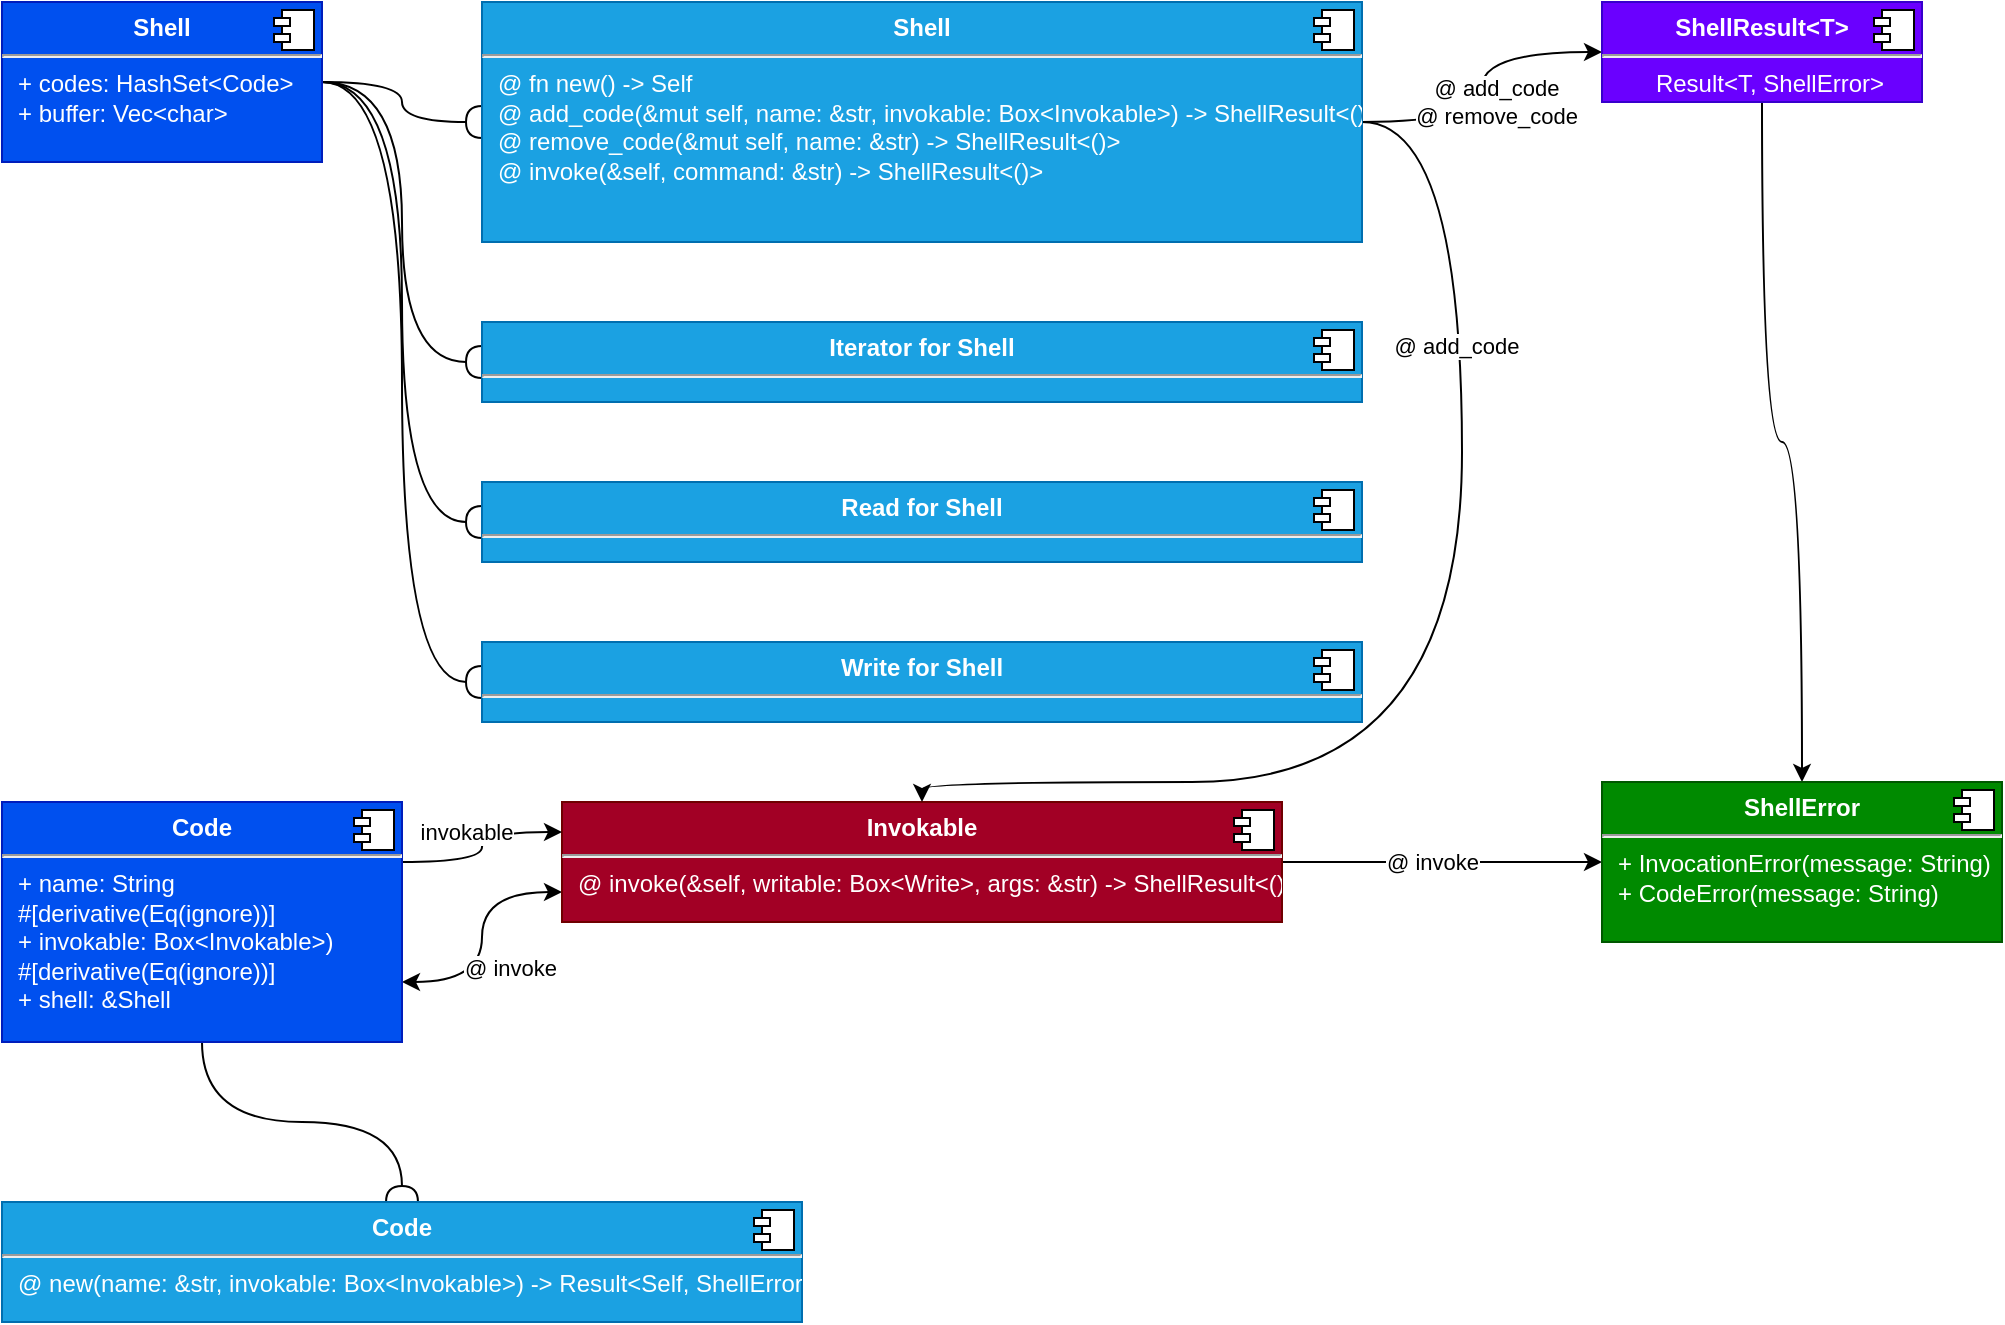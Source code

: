<mxfile version="13.2.1" type="device"><diagram id="bq3d0rA2AJhD095M2U3_" name="crate"><mxGraphModel dx="890" dy="567" grid="1" gridSize="10" guides="1" tooltips="1" connect="1" arrows="1" fold="1" page="1" pageScale="1" pageWidth="850" pageHeight="1100" math="0" shadow="0"><root><mxCell id="0"/><mxCell id="1" parent="0"/><mxCell id="JnAcNnQnCiKANsKXuNxs-10" style="edgeStyle=orthogonalEdgeStyle;curved=1;orthogonalLoop=1;jettySize=auto;html=1;exitX=0;exitY=0.75;exitDx=0;exitDy=0;entryX=1;entryY=0.75;entryDx=0;entryDy=0;startArrow=classic;startFill=1;" edge="1" parent="1" source="JnAcNnQnCiKANsKXuNxs-1" target="JnAcNnQnCiKANsKXuNxs-3"><mxGeometry relative="1" as="geometry"/></mxCell><mxCell id="JnAcNnQnCiKANsKXuNxs-11" value="@ invoke" style="edgeLabel;html=1;align=center;verticalAlign=middle;resizable=0;points=[];" vertex="1" connectable="0" parent="JnAcNnQnCiKANsKXuNxs-10"><mxGeometry x="0.278" relative="1" as="geometry"><mxPoint x="13.5" y="-2.5" as="offset"/></mxGeometry></mxCell><mxCell id="JnAcNnQnCiKANsKXuNxs-39" style="edgeStyle=orthogonalEdgeStyle;curved=1;orthogonalLoop=1;jettySize=auto;html=1;entryX=0;entryY=0.5;entryDx=0;entryDy=0;startArrow=none;startFill=0;endArrow=classic;endFill=1;" edge="1" parent="1" source="JnAcNnQnCiKANsKXuNxs-1" target="JnAcNnQnCiKANsKXuNxs-36"><mxGeometry relative="1" as="geometry"/></mxCell><mxCell id="JnAcNnQnCiKANsKXuNxs-40" value="@ invoke" style="edgeLabel;html=1;align=center;verticalAlign=middle;resizable=0;points=[];" vertex="1" connectable="0" parent="JnAcNnQnCiKANsKXuNxs-39"><mxGeometry x="-0.283" y="-1" relative="1" as="geometry"><mxPoint x="17" y="-1" as="offset"/></mxGeometry></mxCell><mxCell id="JnAcNnQnCiKANsKXuNxs-1" value="&lt;p style=&quot;margin: 0px ; margin-top: 6px ; text-align: center&quot;&gt;&lt;b&gt;Invokable&lt;/b&gt;&lt;/p&gt;&lt;hr&gt;&lt;p style=&quot;margin: 0px ; margin-left: 8px&quot;&gt;@ invoke(&amp;amp;self, writable: Box&amp;lt;Write&amp;gt;, args: &amp;amp;str) -&amp;gt; ShellResult&amp;lt;()&amp;gt;&lt;br&gt;&lt;/p&gt;" style="align=left;overflow=fill;html=1;dropTarget=0;fillColor=#a20025;strokeColor=#6F0000;fontColor=#ffffff;" vertex="1" parent="1"><mxGeometry x="320" y="440" width="360" height="60" as="geometry"/></mxCell><mxCell id="JnAcNnQnCiKANsKXuNxs-2" value="" style="shape=component;jettyWidth=8;jettyHeight=4;" vertex="1" parent="JnAcNnQnCiKANsKXuNxs-1"><mxGeometry x="1" width="20" height="20" relative="1" as="geometry"><mxPoint x="-24" y="4" as="offset"/></mxGeometry></mxCell><mxCell id="JnAcNnQnCiKANsKXuNxs-5" style="edgeStyle=orthogonalEdgeStyle;orthogonalLoop=1;jettySize=auto;html=1;curved=1;exitX=1;exitY=0.25;exitDx=0;exitDy=0;entryX=0;entryY=0.25;entryDx=0;entryDy=0;" edge="1" parent="1" source="JnAcNnQnCiKANsKXuNxs-3" target="JnAcNnQnCiKANsKXuNxs-1"><mxGeometry relative="1" as="geometry"/></mxCell><mxCell id="JnAcNnQnCiKANsKXuNxs-6" value="invokable" style="edgeLabel;html=1;align=center;verticalAlign=middle;resizable=0;points=[];" vertex="1" connectable="0" parent="JnAcNnQnCiKANsKXuNxs-5"><mxGeometry x="0.248" y="-2" relative="1" as="geometry"><mxPoint x="-13" y="-2" as="offset"/></mxGeometry></mxCell><mxCell id="JnAcNnQnCiKANsKXuNxs-14" style="edgeStyle=orthogonalEdgeStyle;curved=1;orthogonalLoop=1;jettySize=auto;html=1;startArrow=none;startFill=0;endArrow=halfCircle;endFill=0;" edge="1" parent="1" source="JnAcNnQnCiKANsKXuNxs-3" target="JnAcNnQnCiKANsKXuNxs-12"><mxGeometry relative="1" as="geometry"/></mxCell><mxCell id="JnAcNnQnCiKANsKXuNxs-3" value="&lt;p style=&quot;margin: 0px ; margin-top: 6px ; text-align: center&quot;&gt;&lt;b&gt;Code&lt;/b&gt;&lt;/p&gt;&lt;hr&gt;&lt;p style=&quot;margin: 0px ; margin-left: 8px&quot;&gt;+ name: String&lt;/p&gt;&lt;p style=&quot;margin: 0px ; margin-left: 8px&quot;&gt;#[derivative(Eq(ignore))]&lt;br&gt;&lt;/p&gt;&lt;p style=&quot;margin: 0px ; margin-left: 8px&quot;&gt;+ invokable: Box&amp;lt;Invokable&amp;gt;)&lt;/p&gt;&lt;p style=&quot;margin: 0px ; margin-left: 8px&quot;&gt;#[derivative(Eq(ignore))]&lt;/p&gt;&lt;p style=&quot;margin: 0px ; margin-left: 8px&quot;&gt;+ shell: &amp;amp;Shell&lt;br&gt;&lt;/p&gt;" style="align=left;overflow=fill;html=1;dropTarget=0;fillColor=#0050ef;strokeColor=#001DBC;fontColor=#ffffff;" vertex="1" parent="1"><mxGeometry x="40" y="440" width="200" height="120" as="geometry"/></mxCell><mxCell id="JnAcNnQnCiKANsKXuNxs-4" value="" style="shape=component;jettyWidth=8;jettyHeight=4;" vertex="1" parent="JnAcNnQnCiKANsKXuNxs-3"><mxGeometry x="1" width="20" height="20" relative="1" as="geometry"><mxPoint x="-24" y="4" as="offset"/></mxGeometry></mxCell><mxCell id="JnAcNnQnCiKANsKXuNxs-12" value="&lt;p style=&quot;margin: 0px ; margin-top: 6px ; text-align: center&quot;&gt;&lt;b&gt;Code&lt;/b&gt;&lt;/p&gt;&lt;hr&gt;&lt;p style=&quot;margin: 0px ; margin-left: 8px&quot;&gt;@ new(name: &amp;amp;str, invokable: Box&amp;lt;Invokable&amp;gt;) -&amp;gt; Result&amp;lt;Self, ShellError&amp;gt;&lt;br&gt;&lt;/p&gt;" style="align=left;overflow=fill;html=1;dropTarget=0;fillColor=#1ba1e2;strokeColor=#006EAF;fontColor=#ffffff;" vertex="1" parent="1"><mxGeometry x="40" y="640" width="400" height="60" as="geometry"/></mxCell><mxCell id="JnAcNnQnCiKANsKXuNxs-13" value="" style="shape=component;jettyWidth=8;jettyHeight=4;" vertex="1" parent="JnAcNnQnCiKANsKXuNxs-12"><mxGeometry x="1" width="20" height="20" relative="1" as="geometry"><mxPoint x="-24" y="4" as="offset"/></mxGeometry></mxCell><mxCell id="JnAcNnQnCiKANsKXuNxs-19" style="edgeStyle=orthogonalEdgeStyle;curved=1;orthogonalLoop=1;jettySize=auto;html=1;startArrow=none;startFill=0;endArrow=halfCircle;endFill=0;entryX=0;entryY=0.5;entryDx=0;entryDy=0;exitX=1;exitY=0.5;exitDx=0;exitDy=0;" edge="1" parent="1" source="JnAcNnQnCiKANsKXuNxs-15" target="JnAcNnQnCiKANsKXuNxs-17"><mxGeometry relative="1" as="geometry"/></mxCell><mxCell id="JnAcNnQnCiKANsKXuNxs-29" style="edgeStyle=orthogonalEdgeStyle;curved=1;orthogonalLoop=1;jettySize=auto;html=1;exitX=1;exitY=0.5;exitDx=0;exitDy=0;entryX=0;entryY=0.5;entryDx=0;entryDy=0;startArrow=none;startFill=0;endArrow=halfCircle;endFill=0;" edge="1" parent="1" source="JnAcNnQnCiKANsKXuNxs-15" target="JnAcNnQnCiKANsKXuNxs-20"><mxGeometry relative="1" as="geometry"/></mxCell><mxCell id="JnAcNnQnCiKANsKXuNxs-30" style="edgeStyle=orthogonalEdgeStyle;curved=1;orthogonalLoop=1;jettySize=auto;html=1;exitX=1;exitY=0.5;exitDx=0;exitDy=0;entryX=0;entryY=0.5;entryDx=0;entryDy=0;startArrow=none;startFill=0;endArrow=halfCircle;endFill=0;" edge="1" parent="1" source="JnAcNnQnCiKANsKXuNxs-15" target="JnAcNnQnCiKANsKXuNxs-23"><mxGeometry relative="1" as="geometry"/></mxCell><mxCell id="JnAcNnQnCiKANsKXuNxs-31" style="edgeStyle=orthogonalEdgeStyle;curved=1;orthogonalLoop=1;jettySize=auto;html=1;exitX=1;exitY=0.5;exitDx=0;exitDy=0;entryX=0;entryY=0.5;entryDx=0;entryDy=0;startArrow=none;startFill=0;endArrow=halfCircle;endFill=0;" edge="1" parent="1" source="JnAcNnQnCiKANsKXuNxs-15" target="JnAcNnQnCiKANsKXuNxs-25"><mxGeometry relative="1" as="geometry"/></mxCell><mxCell id="JnAcNnQnCiKANsKXuNxs-15" value="&lt;p style=&quot;margin: 0px ; margin-top: 6px ; text-align: center&quot;&gt;&lt;b&gt;Shell&lt;/b&gt;&lt;/p&gt;&lt;hr&gt;&lt;p style=&quot;margin: 0px ; margin-left: 8px&quot;&gt;+ codes: HashSet&amp;lt;Code&amp;gt;&lt;/p&gt;&lt;p style=&quot;margin: 0px ; margin-left: 8px&quot;&gt;+ buffer: Vec&amp;lt;char&amp;gt;&lt;br&gt;&lt;/p&gt;" style="align=left;overflow=fill;html=1;dropTarget=0;fillColor=#0050ef;strokeColor=#001DBC;fontColor=#ffffff;" vertex="1" parent="1"><mxGeometry x="40" y="40" width="160" height="80" as="geometry"/></mxCell><mxCell id="JnAcNnQnCiKANsKXuNxs-16" value="" style="shape=component;jettyWidth=8;jettyHeight=4;" vertex="1" parent="JnAcNnQnCiKANsKXuNxs-15"><mxGeometry x="1" width="20" height="20" relative="1" as="geometry"><mxPoint x="-24" y="4" as="offset"/></mxGeometry></mxCell><mxCell id="JnAcNnQnCiKANsKXuNxs-34" style="edgeStyle=orthogonalEdgeStyle;curved=1;orthogonalLoop=1;jettySize=auto;html=1;exitX=1;exitY=0.5;exitDx=0;exitDy=0;startArrow=none;startFill=0;endArrow=classic;endFill=1;" edge="1" parent="1" source="JnAcNnQnCiKANsKXuNxs-17" target="JnAcNnQnCiKANsKXuNxs-32"><mxGeometry relative="1" as="geometry"/></mxCell><mxCell id="JnAcNnQnCiKANsKXuNxs-35" value="&lt;div&gt;@ add_code&lt;/div&gt;&lt;div&gt;@ remove_code&lt;br&gt;&lt;/div&gt;" style="edgeLabel;html=1;align=center;verticalAlign=middle;resizable=0;points=[];" vertex="1" connectable="0" parent="JnAcNnQnCiKANsKXuNxs-34"><mxGeometry x="-0.347" y="-1" relative="1" as="geometry"><mxPoint x="16" y="-11" as="offset"/></mxGeometry></mxCell><mxCell id="JnAcNnQnCiKANsKXuNxs-41" style="edgeStyle=orthogonalEdgeStyle;curved=1;orthogonalLoop=1;jettySize=auto;html=1;entryX=0.5;entryY=0;entryDx=0;entryDy=0;startArrow=none;startFill=0;endArrow=classic;endFill=1;" edge="1" parent="1" source="JnAcNnQnCiKANsKXuNxs-17" target="JnAcNnQnCiKANsKXuNxs-1"><mxGeometry relative="1" as="geometry"><Array as="points"><mxPoint x="770" y="100"/><mxPoint x="770" y="430"/><mxPoint x="500" y="430"/></Array></mxGeometry></mxCell><mxCell id="JnAcNnQnCiKANsKXuNxs-42" value="@ add_code" style="edgeLabel;html=1;align=center;verticalAlign=middle;resizable=0;points=[];" vertex="1" connectable="0" parent="JnAcNnQnCiKANsKXuNxs-41"><mxGeometry x="-0.509" y="-3" relative="1" as="geometry"><mxPoint as="offset"/></mxGeometry></mxCell><mxCell id="JnAcNnQnCiKANsKXuNxs-17" value="&lt;p style=&quot;margin: 0px ; margin-top: 6px ; text-align: center&quot;&gt;&lt;b&gt;Shell&lt;/b&gt;&lt;/p&gt;&lt;hr&gt;&lt;p style=&quot;margin: 0px ; margin-left: 8px&quot;&gt;@ fn new() -&amp;gt; Self&lt;/p&gt;&lt;p style=&quot;margin: 0px ; margin-left: 8px&quot;&gt;@ add_code(&amp;amp;mut self, name: &amp;amp;str, invokable: Box&amp;lt;Invokable&amp;gt;) -&amp;gt; ShellResult&amp;lt;()&amp;gt;&lt;br&gt;&lt;/p&gt;&lt;p style=&quot;margin: 0px ; margin-left: 8px&quot;&gt;@ remove_code(&amp;amp;mut self, name: &amp;amp;str) -&amp;gt; ShellResult&amp;lt;()&amp;gt;&lt;/p&gt;&lt;p style=&quot;margin: 0px ; margin-left: 8px&quot;&gt;@ invoke(&amp;amp;self, command: &amp;amp;str) -&amp;gt; ShellResult&amp;lt;()&amp;gt;&lt;br&gt;&lt;/p&gt;" style="align=left;overflow=fill;html=1;dropTarget=0;fillColor=#1ba1e2;strokeColor=#006EAF;fontColor=#ffffff;" vertex="1" parent="1"><mxGeometry x="280" y="40" width="440" height="120" as="geometry"/></mxCell><mxCell id="JnAcNnQnCiKANsKXuNxs-18" value="" style="shape=component;jettyWidth=8;jettyHeight=4;" vertex="1" parent="JnAcNnQnCiKANsKXuNxs-17"><mxGeometry x="1" width="20" height="20" relative="1" as="geometry"><mxPoint x="-24" y="4" as="offset"/></mxGeometry></mxCell><mxCell id="JnAcNnQnCiKANsKXuNxs-20" value="&lt;p style=&quot;margin: 0px ; margin-top: 6px ; text-align: center&quot;&gt;&lt;b&gt;Iterator for Shell&lt;/b&gt;&lt;/p&gt;&lt;hr&gt;&lt;p style=&quot;margin: 0px ; margin-left: 8px&quot;&gt;&lt;br&gt;&lt;/p&gt;" style="align=left;overflow=fill;html=1;dropTarget=0;fillColor=#1ba1e2;strokeColor=#006EAF;fontColor=#ffffff;" vertex="1" parent="1"><mxGeometry x="280" y="200" width="440" height="40" as="geometry"/></mxCell><mxCell id="JnAcNnQnCiKANsKXuNxs-21" value="" style="shape=component;jettyWidth=8;jettyHeight=4;" vertex="1" parent="JnAcNnQnCiKANsKXuNxs-20"><mxGeometry x="1" width="20" height="20" relative="1" as="geometry"><mxPoint x="-24" y="4" as="offset"/></mxGeometry></mxCell><mxCell id="JnAcNnQnCiKANsKXuNxs-23" value="&lt;p style=&quot;margin: 0px ; margin-top: 6px ; text-align: center&quot;&gt;&lt;b&gt;Read for Shell&lt;/b&gt;&lt;/p&gt;&lt;hr&gt;&lt;p style=&quot;margin: 0px ; margin-left: 8px&quot;&gt;&lt;br&gt;&lt;/p&gt;" style="align=left;overflow=fill;html=1;dropTarget=0;fillColor=#1ba1e2;strokeColor=#006EAF;fontColor=#ffffff;" vertex="1" parent="1"><mxGeometry x="280" y="280" width="440" height="40" as="geometry"/></mxCell><mxCell id="JnAcNnQnCiKANsKXuNxs-24" value="" style="shape=component;jettyWidth=8;jettyHeight=4;" vertex="1" parent="JnAcNnQnCiKANsKXuNxs-23"><mxGeometry x="1" width="20" height="20" relative="1" as="geometry"><mxPoint x="-24" y="4" as="offset"/></mxGeometry></mxCell><mxCell id="JnAcNnQnCiKANsKXuNxs-25" value="&lt;p style=&quot;margin: 0px ; margin-top: 6px ; text-align: center&quot;&gt;&lt;b&gt;Write for Shell&lt;/b&gt;&lt;/p&gt;&lt;hr&gt;&lt;p style=&quot;margin: 0px ; margin-left: 8px&quot;&gt;&lt;br&gt;&lt;/p&gt;" style="align=left;overflow=fill;html=1;dropTarget=0;fillColor=#1ba1e2;strokeColor=#006EAF;fontColor=#ffffff;" vertex="1" parent="1"><mxGeometry x="280" y="360" width="440" height="40" as="geometry"/></mxCell><mxCell id="JnAcNnQnCiKANsKXuNxs-26" value="" style="shape=component;jettyWidth=8;jettyHeight=4;" vertex="1" parent="JnAcNnQnCiKANsKXuNxs-25"><mxGeometry x="1" width="20" height="20" relative="1" as="geometry"><mxPoint x="-24" y="4" as="offset"/></mxGeometry></mxCell><mxCell id="JnAcNnQnCiKANsKXuNxs-38" style="edgeStyle=orthogonalEdgeStyle;curved=1;orthogonalLoop=1;jettySize=auto;html=1;startArrow=none;startFill=0;endArrow=classic;endFill=1;" edge="1" parent="1" source="JnAcNnQnCiKANsKXuNxs-32" target="JnAcNnQnCiKANsKXuNxs-36"><mxGeometry relative="1" as="geometry"/></mxCell><mxCell id="JnAcNnQnCiKANsKXuNxs-32" value="&lt;p style=&quot;margin: 0px ; margin-top: 6px ; text-align: center&quot;&gt;&lt;b&gt;ShellResult&amp;lt;T&amp;gt;&lt;/b&gt;&lt;/p&gt;&lt;hr&gt;&lt;p style=&quot;margin: 0px ; margin-left: 8px&quot; align=&quot;center&quot;&gt;Result&amp;lt;T, ShellError&amp;gt;&lt;br&gt;&lt;/p&gt;" style="align=left;overflow=fill;html=1;dropTarget=0;fillColor=#6a00ff;strokeColor=#3700CC;fontColor=#ffffff;" vertex="1" parent="1"><mxGeometry x="840" y="40" width="160" height="50" as="geometry"/></mxCell><mxCell id="JnAcNnQnCiKANsKXuNxs-33" value="" style="shape=component;jettyWidth=8;jettyHeight=4;" vertex="1" parent="JnAcNnQnCiKANsKXuNxs-32"><mxGeometry x="1" width="20" height="20" relative="1" as="geometry"><mxPoint x="-24" y="4" as="offset"/></mxGeometry></mxCell><mxCell id="JnAcNnQnCiKANsKXuNxs-36" value="&lt;p style=&quot;margin: 0px ; margin-top: 6px ; text-align: center&quot;&gt;&lt;b&gt;ShellError&lt;/b&gt;&lt;/p&gt;&lt;hr&gt;&lt;p style=&quot;margin: 0px ; margin-left: 8px&quot;&gt;+ InvocationError(message: String)&lt;/p&gt;&lt;p style=&quot;margin: 0px ; margin-left: 8px&quot;&gt;+ CodeError(message: String)&lt;br&gt;&lt;/p&gt;" style="align=left;overflow=fill;html=1;dropTarget=0;fillColor=#008a00;strokeColor=#005700;fontColor=#ffffff;" vertex="1" parent="1"><mxGeometry x="840" y="430" width="200" height="80" as="geometry"/></mxCell><mxCell id="JnAcNnQnCiKANsKXuNxs-37" value="" style="shape=component;jettyWidth=8;jettyHeight=4;" vertex="1" parent="JnAcNnQnCiKANsKXuNxs-36"><mxGeometry x="1" width="20" height="20" relative="1" as="geometry"><mxPoint x="-24" y="4" as="offset"/></mxGeometry></mxCell></root></mxGraphModel></diagram></mxfile>